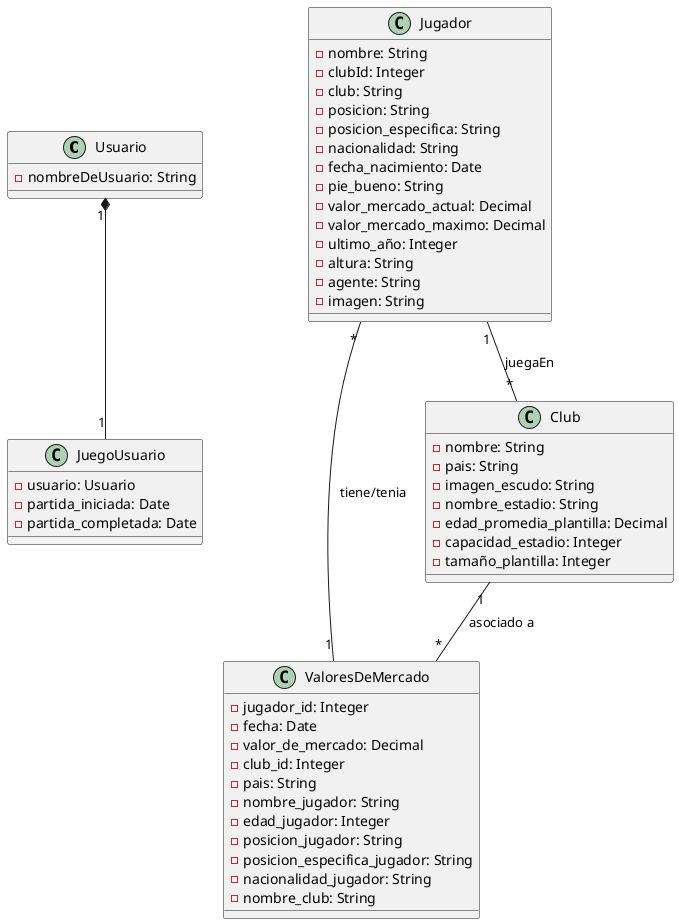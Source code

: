 @startuml umlTFG

class Usuario {
    - nombreDeUsuario: String
}

class Jugador {
    - nombre: String
    - clubId: Integer
    - club: String
    - posicion: String
    - posicion_especifica: String
    - nacionalidad: String
    - fecha_nacimiento: Date
    - pie_bueno: String
    - valor_mercado_actual: Decimal
    - valor_mercado_maximo: Decimal
    - ultimo_año: Integer
    - altura: String
    - agente: String
    - imagen: String
}
class ValoresDeMercado {
    - jugador_id: Integer
    - fecha: Date
    - valor_de_mercado: Decimal
    - club_id: Integer
    - pais: String
    - nombre_jugador: String
    - edad_jugador: Integer
    - posicion_jugador: String
    - posicion_especifica_jugador: String
    - nacionalidad_jugador: String
    - nombre_club: String
}
class Club {
    - nombre: String
    - pais: String
    - imagen_escudo: String
    - nombre_estadio: String
    - edad_promedia_plantilla: Decimal
    - capacidad_estadio: Integer
    - tamaño_plantilla: Integer
}



class JuegoUsuario {
    - usuario: Usuario
    - partida_iniciada: Date
    - partida_completada: Date
}

Usuario "1" *-- "1" JuegoUsuario

Jugador "1" -- "*" Club : juegaEn
Jugador "*" -- "1" ValoresDeMercado : tiene/tenia
Club "1" -- "*" ValoresDeMercado : asociado a

@enduml
